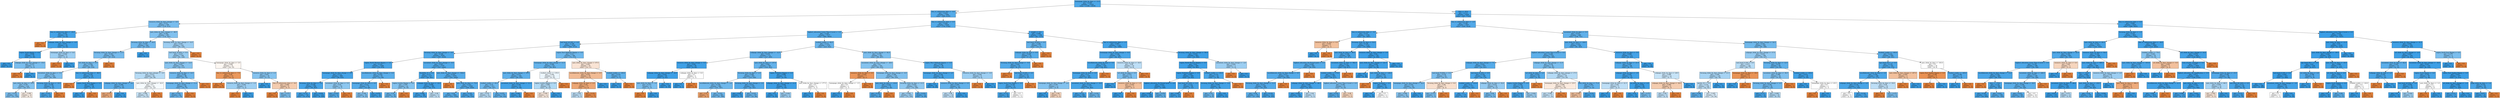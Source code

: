 digraph Tree {
node [shape=box, style="filled", color="black"] ;
0 [label="homepage_clicks_by_days <= 13.5\ngini = 0.165\nsamples = 15324\nvalue = [1386, 13938]", fillcolor="#399de5e6"] ;
1 [label="due_vs_submission_date <= -6.5\ngini = 0.219\nsamples = 7084\nvalue = [889, 6195]", fillcolor="#399de5da"] ;
0 -> 1 [labeldistance=2.5, labelangle=45, headlabel="True"] ;
2 [label="resource_clicks_by_days_change <= -6.5\ngini = 0.371\nsamples = 548\nvalue = [135, 413]", fillcolor="#399de5ac"] ;
1 -> 2 ;
3 [label="due_vs_submission_date <= -25.0\ngini = 0.103\nsamples = 55\nvalue = [3, 52]", fillcolor="#399de5f0"] ;
2 -> 3 ;
4 [label="gini = 0.0\nsamples = 1\nvalue = [1, 0]", fillcolor="#e58139ff"] ;
3 -> 4 ;
5 [label="subpage_clicks_by_days_change <= -0.5\ngini = 0.071\nsamples = 54\nvalue = [2, 52]", fillcolor="#399de5f5"] ;
3 -> 5 ;
6 [label="region_South Region <= 0.5\ngini = 0.038\nsamples = 51\nvalue = [1, 50]", fillcolor="#399de5fa"] ;
5 -> 6 ;
7 [label="gini = 0.0\nsamples = 47\nvalue = [0, 47]", fillcolor="#399de5ff"] ;
6 -> 7 ;
8 [label="subpage_clicks_by_days_change <= -15.0\ngini = 0.375\nsamples = 4\nvalue = [1, 3]", fillcolor="#399de5aa"] ;
6 -> 8 ;
9 [label="gini = 0.0\nsamples = 1\nvalue = [1, 0]", fillcolor="#e58139ff"] ;
8 -> 9 ;
10 [label="gini = 0.0\nsamples = 3\nvalue = [0, 3]", fillcolor="#399de5ff"] ;
8 -> 10 ;
11 [label="homepage_clicks_by_days <= 4.0\ngini = 0.444\nsamples = 3\nvalue = [1, 2]", fillcolor="#399de57f"] ;
5 -> 11 ;
12 [label="gini = 0.0\nsamples = 1\nvalue = [1, 0]", fillcolor="#e58139ff"] ;
11 -> 12 ;
13 [label="gini = 0.0\nsamples = 2\nvalue = [0, 2]", fillcolor="#399de5ff"] ;
11 -> 13 ;
14 [label="quiz_clicks_by_days_change <= -48.5\ngini = 0.392\nsamples = 493\nvalue = [132, 361]", fillcolor="#399de5a2"] ;
2 -> 14 ;
15 [label="forumng_clicks_by_days <= 16.5\ngini = 0.347\nsamples = 300\nvalue = [67, 233]", fillcolor="#399de5b6"] ;
14 -> 15 ;
16 [label="forumng_clicks_by_days_change <= 11.5\ngini = 0.361\nsamples = 283\nvalue = [67, 216]", fillcolor="#399de5b0"] ;
15 -> 16 ;
17 [label="url_clicks_by_days <= 0.5\ngini = 0.356\nsamples = 281\nvalue = [65, 216]", fillcolor="#399de5b2"] ;
16 -> 17 ;
18 [label="oucontent_clicks_by_days <= 5.5\ngini = 0.375\nsamples = 252\nvalue = [63, 189]", fillcolor="#399de5aa"] ;
17 -> 18 ;
19 [label="quiz_clicks_by_days <= 10.0\ngini = 0.397\nsamples = 216\nvalue = [59, 157]", fillcolor="#399de59f"] ;
18 -> 19 ;
20 [label="gini = 0.379\nsamples = 201\nvalue = [51, 150]", fillcolor="#399de5a8"] ;
19 -> 20 ;
21 [label="gini = 0.498\nsamples = 15\nvalue = [8, 7]", fillcolor="#e5813920"] ;
19 -> 21 ;
22 [label="forumng_clicks_by_days <= 10.5\ngini = 0.198\nsamples = 36\nvalue = [4, 32]", fillcolor="#399de5df"] ;
18 -> 22 ;
23 [label="gini = 0.157\nsamples = 35\nvalue = [3, 32]", fillcolor="#399de5e7"] ;
22 -> 23 ;
24 [label="gini = 0.0\nsamples = 1\nvalue = [1, 0]", fillcolor="#e58139ff"] ;
22 -> 24 ;
25 [label="due_vs_submission_date <= -86.5\ngini = 0.128\nsamples = 29\nvalue = [2, 27]", fillcolor="#399de5ec"] ;
17 -> 25 ;
26 [label="gini = 0.0\nsamples = 1\nvalue = [1, 0]", fillcolor="#e58139ff"] ;
25 -> 26 ;
27 [label="region_South West Region <= 0.5\ngini = 0.069\nsamples = 28\nvalue = [1, 27]", fillcolor="#399de5f6"] ;
25 -> 27 ;
28 [label="gini = 0.0\nsamples = 27\nvalue = [0, 27]", fillcolor="#399de5ff"] ;
27 -> 28 ;
29 [label="gini = 0.0\nsamples = 1\nvalue = [1, 0]", fillcolor="#e58139ff"] ;
27 -> 29 ;
30 [label="gini = 0.0\nsamples = 2\nvalue = [2, 0]", fillcolor="#e58139ff"] ;
16 -> 30 ;
31 [label="gini = 0.0\nsamples = 17\nvalue = [0, 17]", fillcolor="#399de5ff"] ;
15 -> 31 ;
32 [label="forumng_clicks_by_days_change <= 14.5\ngini = 0.447\nsamples = 193\nvalue = [65, 128]", fillcolor="#399de57e"] ;
14 -> 32 ;
33 [label="imd_band_30-40% <= 0.5\ngini = 0.437\nsamples = 189\nvalue = [61, 128]", fillcolor="#399de585"] ;
32 -> 33 ;
34 [label="quiz_clicks_by_days_change <= -12.0\ngini = 0.407\nsamples = 158\nvalue = [45, 113]", fillcolor="#399de599"] ;
33 -> 34 ;
35 [label="forumng_clicks_by_days_change <= -0.5\ngini = 0.475\nsamples = 62\nvalue = [24, 38]", fillcolor="#399de55e"] ;
34 -> 35 ;
36 [label="subpage_clicks_by_days_change <= -9.5\ngini = 0.266\nsamples = 19\nvalue = [3, 16]", fillcolor="#399de5cf"] ;
35 -> 36 ;
37 [label="gini = 0.375\nsamples = 4\nvalue = [3, 1]", fillcolor="#e58139aa"] ;
36 -> 37 ;
38 [label="gini = 0.0\nsamples = 15\nvalue = [0, 15]", fillcolor="#399de5ff"] ;
36 -> 38 ;
39 [label="quiz_clicks_by_days_change <= -22.0\ngini = 0.5\nsamples = 43\nvalue = [21, 22]", fillcolor="#399de50c"] ;
35 -> 39 ;
40 [label="gini = 0.488\nsamples = 38\nvalue = [16, 22]", fillcolor="#399de546"] ;
39 -> 40 ;
41 [label="gini = 0.0\nsamples = 5\nvalue = [5, 0]", fillcolor="#e58139ff"] ;
39 -> 41 ;
42 [label="resource_clicks_by_days <= 14.5\ngini = 0.342\nsamples = 96\nvalue = [21, 75]", fillcolor="#399de5b8"] ;
34 -> 42 ;
43 [label="homepage_clicks_by_days_change <= 11.0\ngini = 0.323\nsamples = 94\nvalue = [19, 75]", fillcolor="#399de5be"] ;
42 -> 43 ;
44 [label="gini = 0.301\nsamples = 92\nvalue = [17, 75]", fillcolor="#399de5c5"] ;
43 -> 44 ;
45 [label="gini = 0.0\nsamples = 2\nvalue = [2, 0]", fillcolor="#e58139ff"] ;
43 -> 45 ;
46 [label="gini = 0.0\nsamples = 2\nvalue = [2, 0]", fillcolor="#e58139ff"] ;
42 -> 46 ;
47 [label="homepage_clicks_by_days <= 3.5\ngini = 0.499\nsamples = 31\nvalue = [16, 15]", fillcolor="#e5813910"] ;
33 -> 47 ;
48 [label="due_vs_submission_date <= -7.5\ngini = 0.26\nsamples = 13\nvalue = [11, 2]", fillcolor="#e58139d1"] ;
47 -> 48 ;
49 [label="gini = 0.0\nsamples = 10\nvalue = [10, 0]", fillcolor="#e58139ff"] ;
48 -> 49 ;
50 [label="resource_clicks_by_days_change <= -1.5\ngini = 0.444\nsamples = 3\nvalue = [1, 2]", fillcolor="#399de57f"] ;
48 -> 50 ;
51 [label="gini = 0.0\nsamples = 1\nvalue = [1, 0]", fillcolor="#e58139ff"] ;
50 -> 51 ;
52 [label="gini = 0.0\nsamples = 2\nvalue = [0, 2]", fillcolor="#399de5ff"] ;
50 -> 52 ;
53 [label="resource_clicks_by_days <= 1.5\ngini = 0.401\nsamples = 18\nvalue = [5, 13]", fillcolor="#399de59d"] ;
47 -> 53 ;
54 [label="gini = 0.0\nsamples = 10\nvalue = [0, 10]", fillcolor="#399de5ff"] ;
53 -> 54 ;
55 [label="due_vs_submission_date <= -8.0\ngini = 0.469\nsamples = 8\nvalue = [5, 3]", fillcolor="#e5813966"] ;
53 -> 55 ;
56 [label="gini = 0.0\nsamples = 4\nvalue = [4, 0]", fillcolor="#e58139ff"] ;
55 -> 56 ;
57 [label="gini = 0.375\nsamples = 4\nvalue = [1, 3]", fillcolor="#399de5aa"] ;
55 -> 57 ;
58 [label="gini = 0.0\nsamples = 4\nvalue = [4, 0]", fillcolor="#e58139ff"] ;
32 -> 58 ;
59 [label="due_vs_submission_date <= 0.5\ngini = 0.204\nsamples = 6536\nvalue = [754, 5782]", fillcolor="#399de5de"] ;
1 -> 59 ;
60 [label="highest_education_Lower Than A Level <= 0.5\ngini = 0.226\nsamples = 5337\nvalue = [692, 4645]", fillcolor="#399de5d9"] ;
59 -> 60 ;
61 [label="imd_band_20-30% <= 0.5\ngini = 0.199\nsamples = 4182\nvalue = [469, 3713]", fillcolor="#399de5df"] ;
60 -> 61 ;
62 [label="forumng_clicks_by_days_change <= -0.5\ngini = 0.186\nsamples = 3836\nvalue = [397, 3439]", fillcolor="#399de5e2"] ;
61 -> 62 ;
63 [label="region_North Western Region <= 0.5\ngini = 0.125\nsamples = 1049\nvalue = [70, 979]", fillcolor="#399de5ed"] ;
62 -> 63 ;
64 [label="homepage_clicks_by_days_change <= 6.5\ngini = 0.113\nsamples = 968\nvalue = [58, 910]", fillcolor="#399de5ef"] ;
63 -> 64 ;
65 [label="forumng_clicks_by_days <= 2.5\ngini = 0.108\nsamples = 958\nvalue = [55, 903]", fillcolor="#399de5ef"] ;
64 -> 65 ;
66 [label="gini = 0.131\nsamples = 725\nvalue = [51, 674]", fillcolor="#399de5ec"] ;
65 -> 66 ;
67 [label="gini = 0.034\nsamples = 233\nvalue = [4, 229]", fillcolor="#399de5fb"] ;
65 -> 67 ;
68 [label="oucontent_clicks_by_days <= 5.5\ngini = 0.42\nsamples = 10\nvalue = [3, 7]", fillcolor="#399de592"] ;
64 -> 68 ;
69 [label="gini = 0.219\nsamples = 8\nvalue = [1, 7]", fillcolor="#399de5db"] ;
68 -> 69 ;
70 [label="gini = 0.0\nsamples = 2\nvalue = [2, 0]", fillcolor="#e58139ff"] ;
68 -> 70 ;
71 [label="oucollaborate_clicks_by_days_change <= 0.5\ngini = 0.252\nsamples = 81\nvalue = [12, 69]", fillcolor="#399de5d3"] ;
63 -> 71 ;
72 [label="homepage_clicks_by_days <= 6.5\ngini = 0.221\nsamples = 79\nvalue = [10, 69]", fillcolor="#399de5da"] ;
71 -> 72 ;
73 [label="gini = 0.391\nsamples = 30\nvalue = [8, 22]", fillcolor="#399de5a2"] ;
72 -> 73 ;
74 [label="gini = 0.078\nsamples = 49\nvalue = [2, 47]", fillcolor="#399de5f4"] ;
72 -> 74 ;
75 [label="gini = 0.0\nsamples = 2\nvalue = [2, 0]", fillcolor="#e58139ff"] ;
71 -> 75 ;
76 [label="oucontent_clicks_by_days_change <= -0.5\ngini = 0.207\nsamples = 2787\nvalue = [327, 2460]", fillcolor="#399de5dd"] ;
62 -> 76 ;
77 [label="disability_N <= 0.5\ngini = 0.117\nsamples = 417\nvalue = [26, 391]", fillcolor="#399de5ee"] ;
76 -> 77 ;
78 [label="region_London Region <= 0.5\ngini = 0.397\nsamples = 22\nvalue = [6, 16]", fillcolor="#399de59f"] ;
77 -> 78 ;
79 [label="gini = 0.32\nsamples = 20\nvalue = [4, 16]", fillcolor="#399de5bf"] ;
78 -> 79 ;
80 [label="gini = 0.0\nsamples = 2\nvalue = [2, 0]", fillcolor="#e58139ff"] ;
78 -> 80 ;
81 [label="subpage_clicks_by_days <= 22.0\ngini = 0.096\nsamples = 395\nvalue = [20, 375]", fillcolor="#399de5f1"] ;
77 -> 81 ;
82 [label="gini = 0.088\nsamples = 390\nvalue = [18, 372]", fillcolor="#399de5f3"] ;
81 -> 82 ;
83 [label="gini = 0.48\nsamples = 5\nvalue = [2, 3]", fillcolor="#399de555"] ;
81 -> 83 ;
84 [label="quiz_clicks_by_days_change <= -530.0\ngini = 0.222\nsamples = 2370\nvalue = [301, 2069]", fillcolor="#399de5da"] ;
76 -> 84 ;
85 [label="gini = 0.0\nsamples = 2\nvalue = [2, 0]", fillcolor="#e58139ff"] ;
84 -> 85 ;
86 [label="quiz_clicks_by_days <= 75.5\ngini = 0.221\nsamples = 2368\nvalue = [299, 2069]", fillcolor="#399de5da"] ;
84 -> 86 ;
87 [label="gini = 0.24\nsamples = 1801\nvalue = [251, 1550]", fillcolor="#399de5d6"] ;
86 -> 87 ;
88 [label="gini = 0.155\nsamples = 567\nvalue = [48, 519]", fillcolor="#399de5e7"] ;
86 -> 88 ;
89 [label="region_East Midlands Region <= 0.5\ngini = 0.33\nsamples = 346\nvalue = [72, 274]", fillcolor="#399de5bc"] ;
61 -> 89 ;
90 [label="homepage_clicks_by_days_change <= 11.5\ngini = 0.296\nsamples = 321\nvalue = [58, 263]", fillcolor="#399de5c7"] ;
89 -> 90 ;
91 [label="quiz_clicks_by_days_change <= 65.5\ngini = 0.272\nsamples = 302\nvalue = [49, 253]", fillcolor="#399de5ce"] ;
90 -> 91 ;
92 [label="studied_credits <= 45.0\ngini = 0.33\nsamples = 211\nvalue = [44, 167]", fillcolor="#399de5bc"] ;
91 -> 92 ;
93 [label="gini = 0.476\nsamples = 41\nvalue = [16, 25]", fillcolor="#399de55c"] ;
92 -> 93 ;
94 [label="gini = 0.275\nsamples = 170\nvalue = [28, 142]", fillcolor="#399de5cd"] ;
92 -> 94 ;
95 [label="oucontent_clicks_by_days_change <= 21.0\ngini = 0.104\nsamples = 91\nvalue = [5, 86]", fillcolor="#399de5f0"] ;
91 -> 95 ;
96 [label="gini = 0.085\nsamples = 90\nvalue = [4, 86]", fillcolor="#399de5f3"] ;
95 -> 96 ;
97 [label="gini = 0.0\nsamples = 1\nvalue = [1, 0]", fillcolor="#e58139ff"] ;
95 -> 97 ;
98 [label="studied_credits <= 135.0\ngini = 0.499\nsamples = 19\nvalue = [9, 10]", fillcolor="#399de519"] ;
90 -> 98 ;
99 [label="region_London Region <= 0.5\ngini = 0.469\nsamples = 16\nvalue = [6, 10]", fillcolor="#399de566"] ;
98 -> 99 ;
100 [label="gini = 0.496\nsamples = 11\nvalue = [6, 5]", fillcolor="#e581392a"] ;
99 -> 100 ;
101 [label="gini = 0.0\nsamples = 5\nvalue = [0, 5]", fillcolor="#399de5ff"] ;
99 -> 101 ;
102 [label="gini = 0.0\nsamples = 3\nvalue = [3, 0]", fillcolor="#e58139ff"] ;
98 -> 102 ;
103 [label="quiz_clicks_by_days_change <= 67.0\ngini = 0.493\nsamples = 25\nvalue = [14, 11]", fillcolor="#e5813937"] ;
89 -> 103 ;
104 [label="oucollaborate_clicks_by_days_change <= 0.5\ngini = 0.432\nsamples = 19\nvalue = [13, 6]", fillcolor="#e5813989"] ;
103 -> 104 ;
105 [label="subpage_clicks_by_days <= 2.5\ngini = 0.36\nsamples = 17\nvalue = [13, 4]", fillcolor="#e58139b1"] ;
104 -> 105 ;
106 [label="gini = 0.48\nsamples = 5\nvalue = [2, 3]", fillcolor="#399de555"] ;
105 -> 106 ;
107 [label="gini = 0.153\nsamples = 12\nvalue = [11, 1]", fillcolor="#e58139e8"] ;
105 -> 107 ;
108 [label="gini = 0.0\nsamples = 2\nvalue = [0, 2]", fillcolor="#399de5ff"] ;
104 -> 108 ;
109 [label="studied_credits <= 105.0\ngini = 0.278\nsamples = 6\nvalue = [1, 5]", fillcolor="#399de5cc"] ;
103 -> 109 ;
110 [label="gini = 0.0\nsamples = 5\nvalue = [0, 5]", fillcolor="#399de5ff"] ;
109 -> 110 ;
111 [label="gini = 0.0\nsamples = 1\nvalue = [1, 0]", fillcolor="#e58139ff"] ;
109 -> 111 ;
112 [label="studied_credits <= 82.5\ngini = 0.312\nsamples = 1155\nvalue = [223, 932]", fillcolor="#399de5c2"] ;
60 -> 112 ;
113 [label="subpage_clicks_by_days_change <= -12.5\ngini = 0.275\nsamples = 772\nvalue = [127, 645]", fillcolor="#399de5cd"] ;
112 -> 113 ;
114 [label="resource_clicks_by_days_change <= 5.5\ngini = 0.061\nsamples = 64\nvalue = [2, 62]", fillcolor="#399de5f7"] ;
113 -> 114 ;
115 [label="subpage_clicks_by_days_change <= -39.5\ngini = 0.032\nsamples = 62\nvalue = [1, 61]", fillcolor="#399de5fb"] ;
114 -> 115 ;
116 [label="quiz_clicks_by_days <= 1.0\ngini = 0.375\nsamples = 4\nvalue = [1, 3]", fillcolor="#399de5aa"] ;
115 -> 116 ;
117 [label="gini = 0.0\nsamples = 1\nvalue = [1, 0]", fillcolor="#e58139ff"] ;
116 -> 117 ;
118 [label="gini = 0.0\nsamples = 3\nvalue = [0, 3]", fillcolor="#399de5ff"] ;
116 -> 118 ;
119 [label="gini = 0.0\nsamples = 58\nvalue = [0, 58]", fillcolor="#399de5ff"] ;
115 -> 119 ;
120 [label="subpage_clicks_by_days <= 6.0\ngini = 0.5\nsamples = 2\nvalue = [1, 1]", fillcolor="#e5813900"] ;
114 -> 120 ;
121 [label="gini = 0.0\nsamples = 1\nvalue = [0, 1]", fillcolor="#399de5ff"] ;
120 -> 121 ;
122 [label="gini = 0.0\nsamples = 1\nvalue = [1, 0]", fillcolor="#e58139ff"] ;
120 -> 122 ;
123 [label="quiz_clicks_by_days <= 137.0\ngini = 0.291\nsamples = 708\nvalue = [125, 583]", fillcolor="#399de5c8"] ;
113 -> 123 ;
124 [label="forumng_clicks_by_days <= 2.5\ngini = 0.306\nsamples = 651\nvalue = [123, 528]", fillcolor="#399de5c4"] ;
123 -> 124 ;
125 [label="oucollaborate_clicks_by_days_change <= -3.5\ngini = 0.338\nsamples = 468\nvalue = [101, 367]", fillcolor="#399de5b9"] ;
124 -> 125 ;
126 [label="gini = 0.32\nsamples = 5\nvalue = [4, 1]", fillcolor="#e58139bf"] ;
125 -> 126 ;
127 [label="gini = 0.331\nsamples = 463\nvalue = [97, 366]", fillcolor="#399de5bb"] ;
125 -> 127 ;
128 [label="forumng_clicks_by_days_change <= 3.5\ngini = 0.212\nsamples = 183\nvalue = [22, 161]", fillcolor="#399de5dc"] ;
124 -> 128 ;
129 [label="gini = 0.026\nsamples = 76\nvalue = [1, 75]", fillcolor="#399de5fc"] ;
128 -> 129 ;
130 [label="gini = 0.315\nsamples = 107\nvalue = [21, 86]", fillcolor="#399de5c1"] ;
128 -> 130 ;
131 [label="region_Yorkshire Region <= 0.5\ngini = 0.068\nsamples = 57\nvalue = [2, 55]", fillcolor="#399de5f6"] ;
123 -> 131 ;
132 [label="subpage_clicks_by_days_change <= 11.5\ngini = 0.036\nsamples = 55\nvalue = [1, 54]", fillcolor="#399de5fa"] ;
131 -> 132 ;
133 [label="gini = 0.0\nsamples = 52\nvalue = [0, 52]", fillcolor="#399de5ff"] ;
132 -> 133 ;
134 [label="gini = 0.444\nsamples = 3\nvalue = [1, 2]", fillcolor="#399de57f"] ;
132 -> 134 ;
135 [label="quiz_clicks_by_days_change <= 177.5\ngini = 0.5\nsamples = 2\nvalue = [1, 1]", fillcolor="#e5813900"] ;
131 -> 135 ;
136 [label="gini = 0.0\nsamples = 1\nvalue = [0, 1]", fillcolor="#399de5ff"] ;
135 -> 136 ;
137 [label="gini = 0.0\nsamples = 1\nvalue = [1, 0]", fillcolor="#e58139ff"] ;
135 -> 137 ;
138 [label="quiz_clicks_by_days_change <= 92.5\ngini = 0.376\nsamples = 383\nvalue = [96, 287]", fillcolor="#399de5aa"] ;
112 -> 138 ;
139 [label="oucontent_clicks_by_days_change <= -28.0\ngini = 0.4\nsamples = 325\nvalue = [90, 235]", fillcolor="#399de59d"] ;
138 -> 139 ;
140 [label="resource_clicks_by_days <= 0.5\ngini = 0.245\nsamples = 7\nvalue = [6, 1]", fillcolor="#e58139d4"] ;
139 -> 140 ;
141 [label="homepage_clicks_by_days_change <= -1.5\ngini = 0.5\nsamples = 2\nvalue = [1, 1]", fillcolor="#e5813900"] ;
140 -> 141 ;
142 [label="gini = 0.0\nsamples = 1\nvalue = [0, 1]", fillcolor="#399de5ff"] ;
141 -> 142 ;
143 [label="gini = 0.0\nsamples = 1\nvalue = [1, 0]", fillcolor="#e58139ff"] ;
141 -> 143 ;
144 [label="gini = 0.0\nsamples = 5\nvalue = [5, 0]", fillcolor="#e58139ff"] ;
140 -> 144 ;
145 [label="homepage_clicks_by_days_change <= -6.5\ngini = 0.389\nsamples = 318\nvalue = [84, 234]", fillcolor="#399de5a3"] ;
139 -> 145 ;
146 [label="quiz_clicks_by_days <= 119.0\ngini = 0.229\nsamples = 76\nvalue = [10, 66]", fillcolor="#399de5d8"] ;
145 -> 146 ;
147 [label="gini = 0.193\nsamples = 74\nvalue = [8, 66]", fillcolor="#399de5e0"] ;
146 -> 147 ;
148 [label="gini = 0.0\nsamples = 2\nvalue = [2, 0]", fillcolor="#e58139ff"] ;
146 -> 148 ;
149 [label="forumng_clicks_by_days <= 11.5\ngini = 0.425\nsamples = 242\nvalue = [74, 168]", fillcolor="#399de58f"] ;
145 -> 149 ;
150 [label="gini = 0.444\nsamples = 210\nvalue = [70, 140]", fillcolor="#399de57f"] ;
149 -> 150 ;
151 [label="gini = 0.219\nsamples = 32\nvalue = [4, 28]", fillcolor="#399de5db"] ;
149 -> 151 ;
152 [label="region_West Midlands Region <= 0.5\ngini = 0.185\nsamples = 58\nvalue = [6, 52]", fillcolor="#399de5e2"] ;
138 -> 152 ;
153 [label="homepage_clicks_by_days_change <= 2.5\ngini = 0.142\nsamples = 52\nvalue = [4, 48]", fillcolor="#399de5ea"] ;
152 -> 153 ;
154 [label="gini = 0.0\nsamples = 29\nvalue = [0, 29]", fillcolor="#399de5ff"] ;
153 -> 154 ;
155 [label="resource_clicks_by_days_change <= 0.5\ngini = 0.287\nsamples = 23\nvalue = [4, 19]", fillcolor="#399de5c9"] ;
153 -> 155 ;
156 [label="gini = 0.48\nsamples = 10\nvalue = [4, 6]", fillcolor="#399de555"] ;
155 -> 156 ;
157 [label="gini = 0.0\nsamples = 13\nvalue = [0, 13]", fillcolor="#399de5ff"] ;
155 -> 157 ;
158 [label="resource_clicks_by_days_change <= -0.5\ngini = 0.444\nsamples = 6\nvalue = [2, 4]", fillcolor="#399de57f"] ;
152 -> 158 ;
159 [label="gini = 0.0\nsamples = 2\nvalue = [2, 0]", fillcolor="#e58139ff"] ;
158 -> 159 ;
160 [label="gini = 0.0\nsamples = 4\nvalue = [0, 4]", fillcolor="#399de5ff"] ;
158 -> 160 ;
161 [label="weight <= 8.5\ngini = 0.098\nsamples = 1199\nvalue = [62, 1137]", fillcolor="#399de5f1"] ;
59 -> 161 ;
162 [label="imd_band_50-60% <= 0.5\ngini = 0.289\nsamples = 57\nvalue = [10, 47]", fillcolor="#399de5c9"] ;
161 -> 162 ;
163 [label="subpage_clicks_by_days <= 8.5\ngini = 0.226\nsamples = 54\nvalue = [7, 47]", fillcolor="#399de5d9"] ;
162 -> 163 ;
164 [label="forumng_clicks_by_days_change <= -5.5\ngini = 0.201\nsamples = 53\nvalue = [6, 47]", fillcolor="#399de5de"] ;
163 -> 164 ;
165 [label="gini = 0.0\nsamples = 1\nvalue = [1, 0]", fillcolor="#e58139ff"] ;
164 -> 165 ;
166 [label="imd_band_10-20% <= 0.5\ngini = 0.174\nsamples = 52\nvalue = [5, 47]", fillcolor="#399de5e4"] ;
164 -> 166 ;
167 [label="region_South East Region <= 0.5\ngini = 0.145\nsamples = 51\nvalue = [4, 47]", fillcolor="#399de5e9"] ;
166 -> 167 ;
168 [label="gini = 0.115\nsamples = 49\nvalue = [3, 46]", fillcolor="#399de5ee"] ;
167 -> 168 ;
169 [label="gini = 0.5\nsamples = 2\nvalue = [1, 1]", fillcolor="#e5813900"] ;
167 -> 169 ;
170 [label="gini = 0.0\nsamples = 1\nvalue = [1, 0]", fillcolor="#e58139ff"] ;
166 -> 170 ;
171 [label="gini = 0.0\nsamples = 1\nvalue = [1, 0]", fillcolor="#e58139ff"] ;
163 -> 171 ;
172 [label="gini = 0.0\nsamples = 3\nvalue = [3, 0]", fillcolor="#e58139ff"] ;
162 -> 172 ;
173 [label="due_vs_submission_date <= 1.5\ngini = 0.087\nsamples = 1142\nvalue = [52, 1090]", fillcolor="#399de5f3"] ;
161 -> 173 ;
174 [label="homepage_clicks_by_days_change <= 8.5\ngini = 0.144\nsamples = 539\nvalue = [42, 497]", fillcolor="#399de5e9"] ;
173 -> 174 ;
175 [label="oucollaborate_clicks_by_days <= 5.5\ngini = 0.133\nsamples = 529\nvalue = [38, 491]", fillcolor="#399de5eb"] ;
174 -> 175 ;
176 [label="homepage_clicks_by_days <= 0.5\ngini = 0.13\nsamples = 528\nvalue = [37, 491]", fillcolor="#399de5ec"] ;
175 -> 176 ;
177 [label="homepage_clicks_by_days_change <= -2.0\ngini = 0.397\nsamples = 11\nvalue = [3, 8]", fillcolor="#399de59f"] ;
176 -> 177 ;
178 [label="gini = 0.0\nsamples = 6\nvalue = [0, 6]", fillcolor="#399de5ff"] ;
177 -> 178 ;
179 [label="gini = 0.48\nsamples = 5\nvalue = [3, 2]", fillcolor="#e5813955"] ;
177 -> 179 ;
180 [label="oucontent_clicks_by_days_change <= 19.5\ngini = 0.123\nsamples = 517\nvalue = [34, 483]", fillcolor="#399de5ed"] ;
176 -> 180 ;
181 [label="gini = 0.113\nsamples = 498\nvalue = [30, 468]", fillcolor="#399de5ef"] ;
180 -> 181 ;
182 [label="gini = 0.332\nsamples = 19\nvalue = [4, 15]", fillcolor="#399de5bb"] ;
180 -> 182 ;
183 [label="gini = 0.0\nsamples = 1\nvalue = [1, 0]", fillcolor="#e58139ff"] ;
175 -> 183 ;
184 [label="resource_clicks_by_days <= 16.5\ngini = 0.48\nsamples = 10\nvalue = [4, 6]", fillcolor="#399de555"] ;
174 -> 184 ;
185 [label="url_clicks_by_days <= 0.5\ngini = 0.375\nsamples = 8\nvalue = [2, 6]", fillcolor="#399de5aa"] ;
184 -> 185 ;
186 [label="gini = 0.0\nsamples = 5\nvalue = [0, 5]", fillcolor="#399de5ff"] ;
185 -> 186 ;
187 [label="resource_clicks_by_days <= 1.5\ngini = 0.444\nsamples = 3\nvalue = [2, 1]", fillcolor="#e581397f"] ;
185 -> 187 ;
188 [label="gini = 0.0\nsamples = 1\nvalue = [0, 1]", fillcolor="#399de5ff"] ;
187 -> 188 ;
189 [label="gini = 0.0\nsamples = 2\nvalue = [2, 0]", fillcolor="#e58139ff"] ;
187 -> 189 ;
190 [label="gini = 0.0\nsamples = 2\nvalue = [2, 0]", fillcolor="#e58139ff"] ;
184 -> 190 ;
191 [label="forumng_clicks_by_days_change <= 50.0\ngini = 0.033\nsamples = 603\nvalue = [10, 593]", fillcolor="#399de5fb"] ;
173 -> 191 ;
192 [label="region_North Western Region <= 0.5\ngini = 0.03\nsamples = 600\nvalue = [9, 591]", fillcolor="#399de5fb"] ;
191 -> 192 ;
193 [label="region_Yorkshire Region <= 0.5\ngini = 0.021\nsamples = 558\nvalue = [6, 552]", fillcolor="#399de5fc"] ;
192 -> 193 ;
194 [label="highest_education_No Formal quals <= 0.5\ngini = 0.012\nsamples = 512\nvalue = [3, 509]", fillcolor="#399de5fd"] ;
193 -> 194 ;
195 [label="gini = 0.008\nsamples = 506\nvalue = [2, 504]", fillcolor="#399de5fe"] ;
194 -> 195 ;
196 [label="gini = 0.278\nsamples = 6\nvalue = [1, 5]", fillcolor="#399de5cc"] ;
194 -> 196 ;
197 [label="imd_band_90-100% <= 0.5\ngini = 0.122\nsamples = 46\nvalue = [3, 43]", fillcolor="#399de5ed"] ;
193 -> 197 ;
198 [label="gini = 0.085\nsamples = 45\nvalue = [2, 43]", fillcolor="#399de5f3"] ;
197 -> 198 ;
199 [label="gini = 0.0\nsamples = 1\nvalue = [1, 0]", fillcolor="#e58139ff"] ;
197 -> 199 ;
200 [label="studied_credits <= 135.0\ngini = 0.133\nsamples = 42\nvalue = [3, 39]", fillcolor="#399de5eb"] ;
192 -> 200 ;
201 [label="forumng_clicks_by_days_change <= -0.5\ngini = 0.093\nsamples = 41\nvalue = [2, 39]", fillcolor="#399de5f2"] ;
200 -> 201 ;
202 [label="gini = 0.32\nsamples = 10\nvalue = [2, 8]", fillcolor="#399de5bf"] ;
201 -> 202 ;
203 [label="gini = 0.0\nsamples = 31\nvalue = [0, 31]", fillcolor="#399de5ff"] ;
201 -> 203 ;
204 [label="gini = 0.0\nsamples = 1\nvalue = [1, 0]", fillcolor="#e58139ff"] ;
200 -> 204 ;
205 [label="oucontent_clicks_by_days_change <= -2.0\ngini = 0.444\nsamples = 3\nvalue = [1, 2]", fillcolor="#399de57f"] ;
191 -> 205 ;
206 [label="gini = 0.0\nsamples = 1\nvalue = [1, 0]", fillcolor="#e58139ff"] ;
205 -> 206 ;
207 [label="gini = 0.0\nsamples = 2\nvalue = [0, 2]", fillcolor="#399de5ff"] ;
205 -> 207 ;
208 [label="date <= 25.0\ngini = 0.113\nsamples = 8240\nvalue = [497, 7743]", fillcolor="#399de5ef"] ;
0 -> 208 [labeldistance=2.5, labelangle=-45, headlabel="False"] ;
209 [label="due_vs_submission_date <= -2.5\ngini = 0.199\nsamples = 2047\nvalue = [229, 1818]", fillcolor="#399de5df"] ;
208 -> 209 ;
210 [label="due_vs_submission_date <= -5.5\ngini = 0.131\nsamples = 1148\nvalue = [81, 1067]", fillcolor="#399de5ec"] ;
209 -> 210 ;
211 [label="resource_clicks_by_days <= 0.5\ngini = 0.444\nsamples = 3\nvalue = [2, 1]", fillcolor="#e581397f"] ;
210 -> 211 ;
212 [label="gini = 0.0\nsamples = 1\nvalue = [0, 1]", fillcolor="#399de5ff"] ;
211 -> 212 ;
213 [label="gini = 0.0\nsamples = 2\nvalue = [2, 0]", fillcolor="#e58139ff"] ;
211 -> 213 ;
214 [label="forumng_clicks_by_days <= 53.5\ngini = 0.128\nsamples = 1145\nvalue = [79, 1066]", fillcolor="#399de5ec"] ;
210 -> 214 ;
215 [label="quiz_clicks_by_days <= 80.5\ngini = 0.149\nsamples = 948\nvalue = [77, 871]", fillcolor="#399de5e8"] ;
214 -> 215 ;
216 [label="highest_education_No Formal quals <= 0.5\ngini = 0.226\nsamples = 292\nvalue = [38, 254]", fillcolor="#399de5d9"] ;
215 -> 216 ;
217 [label="oucollaborate_clicks_by_days_change <= 6.5\ngini = 0.217\nsamples = 290\nvalue = [36, 254]", fillcolor="#399de5db"] ;
216 -> 217 ;
218 [label="forumng_clicks_by_days_change <= 11.5\ngini = 0.213\nsamples = 289\nvalue = [35, 254]", fillcolor="#399de5dc"] ;
217 -> 218 ;
219 [label="gini = 0.26\nsamples = 176\nvalue = [27, 149]", fillcolor="#399de5d1"] ;
218 -> 219 ;
220 [label="gini = 0.132\nsamples = 113\nvalue = [8, 105]", fillcolor="#399de5ec"] ;
218 -> 220 ;
221 [label="gini = 0.0\nsamples = 1\nvalue = [1, 0]", fillcolor="#e58139ff"] ;
217 -> 221 ;
222 [label="gini = 0.0\nsamples = 2\nvalue = [2, 0]", fillcolor="#e58139ff"] ;
216 -> 222 ;
223 [label="oucontent_clicks_by_days <= 592.5\ngini = 0.112\nsamples = 656\nvalue = [39, 617]", fillcolor="#399de5ef"] ;
215 -> 223 ;
224 [label="studied_credits <= 170.0\ngini = 0.109\nsamples = 655\nvalue = [38, 617]", fillcolor="#399de5ef"] ;
223 -> 224 ;
225 [label="subpage_clicks_by_days_change <= 46.5\ngini = 0.099\nsamples = 634\nvalue = [33, 601]", fillcolor="#399de5f1"] ;
224 -> 225 ;
226 [label="gini = 0.094\nsamples = 629\nvalue = [31, 598]", fillcolor="#399de5f2"] ;
225 -> 226 ;
227 [label="gini = 0.48\nsamples = 5\nvalue = [2, 3]", fillcolor="#399de555"] ;
225 -> 227 ;
228 [label="highest_education_Lower Than A Level <= 0.5\ngini = 0.363\nsamples = 21\nvalue = [5, 16]", fillcolor="#399de5af"] ;
224 -> 228 ;
229 [label="gini = 0.219\nsamples = 16\nvalue = [2, 14]", fillcolor="#399de5db"] ;
228 -> 229 ;
230 [label="gini = 0.48\nsamples = 5\nvalue = [3, 2]", fillcolor="#e5813955"] ;
228 -> 230 ;
231 [label="gini = 0.0\nsamples = 1\nvalue = [1, 0]", fillcolor="#e58139ff"] ;
223 -> 231 ;
232 [label="resource_clicks_by_days_change <= 3.5\ngini = 0.02\nsamples = 197\nvalue = [2, 195]", fillcolor="#399de5fc"] ;
214 -> 232 ;
233 [label="quiz_clicks_by_days_change <= 121.5\ngini = 0.064\nsamples = 60\nvalue = [2, 58]", fillcolor="#399de5f6"] ;
232 -> 233 ;
234 [label="gini = 0.0\nsamples = 38\nvalue = [0, 38]", fillcolor="#399de5ff"] ;
233 -> 234 ;
235 [label="quiz_clicks_by_days <= 128.0\ngini = 0.165\nsamples = 22\nvalue = [2, 20]", fillcolor="#399de5e6"] ;
233 -> 235 ;
236 [label="gini = 0.0\nsamples = 1\nvalue = [1, 0]", fillcolor="#e58139ff"] ;
235 -> 236 ;
237 [label="region_Scotland <= 0.5\ngini = 0.091\nsamples = 21\nvalue = [1, 20]", fillcolor="#399de5f2"] ;
235 -> 237 ;
238 [label="gini = 0.0\nsamples = 19\nvalue = [0, 19]", fillcolor="#399de5ff"] ;
237 -> 238 ;
239 [label="gini = 0.5\nsamples = 2\nvalue = [1, 1]", fillcolor="#e5813900"] ;
237 -> 239 ;
240 [label="gini = 0.0\nsamples = 137\nvalue = [0, 137]", fillcolor="#399de5ff"] ;
232 -> 240 ;
241 [label="oucontent_clicks_by_days <= 5.5\ngini = 0.275\nsamples = 899\nvalue = [148, 751]", fillcolor="#399de5cd"] ;
209 -> 241 ;
242 [label="quiz_clicks_by_days <= 126.5\ngini = 0.213\nsamples = 504\nvalue = [61, 443]", fillcolor="#399de5dc"] ;
241 -> 242 ;
243 [label="highest_education_Lower Than A Level <= 0.5\ngini = 0.264\nsamples = 332\nvalue = [52, 280]", fillcolor="#399de5d0"] ;
242 -> 243 ;
244 [label="subpage_clicks_by_days_change <= 7.5\ngini = 0.221\nsamples = 253\nvalue = [32, 221]", fillcolor="#399de5da"] ;
243 -> 244 ;
245 [label="imd_band_70-80% <= 0.5\ngini = 0.379\nsamples = 63\nvalue = [16, 47]", fillcolor="#399de5a8"] ;
244 -> 245 ;
246 [label="homepage_clicks_by_days_change <= 22.5\ngini = 0.337\nsamples = 56\nvalue = [12, 44]", fillcolor="#399de5b9"] ;
245 -> 246 ;
247 [label="gini = 0.408\nsamples = 42\nvalue = [12, 30]", fillcolor="#399de599"] ;
246 -> 247 ;
248 [label="gini = 0.0\nsamples = 14\nvalue = [0, 14]", fillcolor="#399de5ff"] ;
246 -> 248 ;
249 [label="forumng_clicks_by_days_change <= 6.0\ngini = 0.49\nsamples = 7\nvalue = [4, 3]", fillcolor="#e5813940"] ;
245 -> 249 ;
250 [label="gini = 0.375\nsamples = 4\nvalue = [1, 3]", fillcolor="#399de5aa"] ;
249 -> 250 ;
251 [label="gini = 0.0\nsamples = 3\nvalue = [3, 0]", fillcolor="#e58139ff"] ;
249 -> 251 ;
252 [label="imd_band_20-30% <= 0.5\ngini = 0.154\nsamples = 190\nvalue = [16, 174]", fillcolor="#399de5e8"] ;
244 -> 252 ;
253 [label="studied_credits <= 210.0\ngini = 0.11\nsamples = 171\nvalue = [10, 161]", fillcolor="#399de5ef"] ;
252 -> 253 ;
254 [label="gini = 0.1\nsamples = 170\nvalue = [9, 161]", fillcolor="#399de5f1"] ;
253 -> 254 ;
255 [label="gini = 0.0\nsamples = 1\nvalue = [1, 0]", fillcolor="#e58139ff"] ;
253 -> 255 ;
256 [label="subpage_clicks_by_days <= 32.0\ngini = 0.432\nsamples = 19\nvalue = [6, 13]", fillcolor="#399de589"] ;
252 -> 256 ;
257 [label="gini = 0.36\nsamples = 17\nvalue = [4, 13]", fillcolor="#399de5b1"] ;
256 -> 257 ;
258 [label="gini = 0.0\nsamples = 2\nvalue = [2, 0]", fillcolor="#e58139ff"] ;
256 -> 258 ;
259 [label="subpage_clicks_by_days_change <= 11.5\ngini = 0.378\nsamples = 79\nvalue = [20, 59]", fillcolor="#399de5a9"] ;
243 -> 259 ;
260 [label="url_clicks_by_days <= 2.5\ngini = 0.219\nsamples = 40\nvalue = [5, 35]", fillcolor="#399de5db"] ;
259 -> 260 ;
261 [label="region_London Region <= 0.5\ngini = 0.184\nsamples = 39\nvalue = [4, 35]", fillcolor="#399de5e2"] ;
260 -> 261 ;
262 [label="gini = 0.114\nsamples = 33\nvalue = [2, 31]", fillcolor="#399de5ef"] ;
261 -> 262 ;
263 [label="gini = 0.444\nsamples = 6\nvalue = [2, 4]", fillcolor="#399de57f"] ;
261 -> 263 ;
264 [label="gini = 0.0\nsamples = 1\nvalue = [1, 0]", fillcolor="#e58139ff"] ;
260 -> 264 ;
265 [label="subpage_clicks_by_days_change <= 17.5\ngini = 0.473\nsamples = 39\nvalue = [15, 24]", fillcolor="#399de560"] ;
259 -> 265 ;
266 [label="homepage_clicks_by_days_change <= 25.5\ngini = 0.496\nsamples = 22\nvalue = [12, 10]", fillcolor="#e581392a"] ;
265 -> 266 ;
267 [label="gini = 0.484\nsamples = 17\nvalue = [7, 10]", fillcolor="#399de54d"] ;
266 -> 267 ;
268 [label="gini = 0.0\nsamples = 5\nvalue = [5, 0]", fillcolor="#e58139ff"] ;
266 -> 268 ;
269 [label="quiz_clicks_by_days <= 71.0\ngini = 0.291\nsamples = 17\nvalue = [3, 14]", fillcolor="#399de5c8"] ;
265 -> 269 ;
270 [label="gini = 0.444\nsamples = 3\nvalue = [2, 1]", fillcolor="#e581397f"] ;
269 -> 270 ;
271 [label="gini = 0.133\nsamples = 14\nvalue = [1, 13]", fillcolor="#399de5eb"] ;
269 -> 271 ;
272 [label="resource_clicks_by_days <= 5.5\ngini = 0.099\nsamples = 172\nvalue = [9, 163]", fillcolor="#399de5f1"] ;
242 -> 272 ;
273 [label="subpage_clicks_by_days <= 21.5\ngini = 0.187\nsamples = 86\nvalue = [9, 77]", fillcolor="#399de5e1"] ;
272 -> 273 ;
274 [label="subpage_clicks_by_days <= 3.5\ngini = 0.102\nsamples = 74\nvalue = [4, 70]", fillcolor="#399de5f0"] ;
273 -> 274 ;
275 [label="homepage_clicks_by_days <= 21.5\ngini = 0.48\nsamples = 5\nvalue = [2, 3]", fillcolor="#399de555"] ;
274 -> 275 ;
276 [label="gini = 0.0\nsamples = 3\nvalue = [0, 3]", fillcolor="#399de5ff"] ;
275 -> 276 ;
277 [label="gini = 0.0\nsamples = 2\nvalue = [2, 0]", fillcolor="#e58139ff"] ;
275 -> 277 ;
278 [label="url_clicks_by_days <= 2.5\ngini = 0.056\nsamples = 69\nvalue = [2, 67]", fillcolor="#399de5f7"] ;
274 -> 278 ;
279 [label="gini = 0.03\nsamples = 65\nvalue = [1, 64]", fillcolor="#399de5fb"] ;
278 -> 279 ;
280 [label="gini = 0.375\nsamples = 4\nvalue = [1, 3]", fillcolor="#399de5aa"] ;
278 -> 280 ;
281 [label="subpage_clicks_by_days <= 29.5\ngini = 0.486\nsamples = 12\nvalue = [5, 7]", fillcolor="#399de549"] ;
273 -> 281 ;
282 [label="subpage_clicks_by_days_change <= 26.5\ngini = 0.469\nsamples = 8\nvalue = [5, 3]", fillcolor="#e5813966"] ;
281 -> 282 ;
283 [label="gini = 0.48\nsamples = 5\nvalue = [2, 3]", fillcolor="#399de555"] ;
282 -> 283 ;
284 [label="gini = 0.0\nsamples = 3\nvalue = [3, 0]", fillcolor="#e58139ff"] ;
282 -> 284 ;
285 [label="gini = 0.0\nsamples = 4\nvalue = [0, 4]", fillcolor="#399de5ff"] ;
281 -> 285 ;
286 [label="gini = 0.0\nsamples = 86\nvalue = [0, 86]", fillcolor="#399de5ff"] ;
272 -> 286 ;
287 [label="homepage_clicks_by_days_change <= 32.5\ngini = 0.343\nsamples = 395\nvalue = [87, 308]", fillcolor="#399de5b7"] ;
241 -> 287 ;
288 [label="subpage_clicks_by_days_change <= 17.5\ngini = 0.433\nsamples = 186\nvalue = [59, 127]", fillcolor="#399de589"] ;
287 -> 288 ;
289 [label="imd_band_0-10% <= 0.5\ngini = 0.475\nsamples = 126\nvalue = [49, 77]", fillcolor="#399de55d"] ;
288 -> 289 ;
290 [label="forumng_clicks_by_days_change <= 21.5\ngini = 0.458\nsamples = 118\nvalue = [42, 76]", fillcolor="#399de572"] ;
289 -> 290 ;
291 [label="gender_M <= 0.5\ngini = 0.478\nsamples = 106\nvalue = [42, 64]", fillcolor="#399de558"] ;
290 -> 291 ;
292 [label="gini = 0.266\nsamples = 19\nvalue = [3, 16]", fillcolor="#399de5cf"] ;
291 -> 292 ;
293 [label="gini = 0.495\nsamples = 87\nvalue = [39, 48]", fillcolor="#399de530"] ;
291 -> 293 ;
294 [label="gini = 0.0\nsamples = 12\nvalue = [0, 12]", fillcolor="#399de5ff"] ;
290 -> 294 ;
295 [label="homepage_clicks_by_days <= 18.0\ngini = 0.219\nsamples = 8\nvalue = [7, 1]", fillcolor="#e58139db"] ;
289 -> 295 ;
296 [label="gini = 0.0\nsamples = 1\nvalue = [0, 1]", fillcolor="#399de5ff"] ;
295 -> 296 ;
297 [label="gini = 0.0\nsamples = 7\nvalue = [7, 0]", fillcolor="#e58139ff"] ;
295 -> 297 ;
298 [label="forumng_clicks_by_days <= 12.5\ngini = 0.278\nsamples = 60\nvalue = [10, 50]", fillcolor="#399de5cc"] ;
288 -> 298 ;
299 [label="oucontent_clicks_by_days <= 36.5\ngini = 0.389\nsamples = 34\nvalue = [9, 25]", fillcolor="#399de5a3"] ;
298 -> 299 ;
300 [label="forumng_clicks_by_days_change <= 4.5\ngini = 0.342\nsamples = 32\nvalue = [7, 25]", fillcolor="#399de5b8"] ;
299 -> 300 ;
301 [label="gini = 0.117\nsamples = 16\nvalue = [1, 15]", fillcolor="#399de5ee"] ;
300 -> 301 ;
302 [label="gini = 0.469\nsamples = 16\nvalue = [6, 10]", fillcolor="#399de566"] ;
300 -> 302 ;
303 [label="gini = 0.0\nsamples = 2\nvalue = [2, 0]", fillcolor="#e58139ff"] ;
299 -> 303 ;
304 [label="studied_credits <= 105.0\ngini = 0.074\nsamples = 26\nvalue = [1, 25]", fillcolor="#399de5f5"] ;
298 -> 304 ;
305 [label="gini = 0.0\nsamples = 24\nvalue = [0, 24]", fillcolor="#399de5ff"] ;
304 -> 305 ;
306 [label="homepage_clicks_by_days <= 25.5\ngini = 0.5\nsamples = 2\nvalue = [1, 1]", fillcolor="#e5813900"] ;
304 -> 306 ;
307 [label="gini = 0.0\nsamples = 1\nvalue = [1, 0]", fillcolor="#e58139ff"] ;
306 -> 307 ;
308 [label="gini = 0.0\nsamples = 1\nvalue = [0, 1]", fillcolor="#399de5ff"] ;
306 -> 308 ;
309 [label="studied_credits <= 105.0\ngini = 0.232\nsamples = 209\nvalue = [28, 181]", fillcolor="#399de5d8"] ;
287 -> 309 ;
310 [label="age_band_55<= <= 0.5\ngini = 0.179\nsamples = 191\nvalue = [19, 172]", fillcolor="#399de5e3"] ;
309 -> 310 ;
311 [label="oucollaborate_clicks_by_days <= 3.5\ngini = 0.164\nsamples = 188\nvalue = [17, 171]", fillcolor="#399de5e6"] ;
310 -> 311 ;
312 [label="subpage_clicks_by_days_change <= 4.5\ngini = 0.135\nsamples = 178\nvalue = [13, 165]", fillcolor="#399de5eb"] ;
311 -> 312 ;
313 [label="gini = 0.5\nsamples = 4\nvalue = [2, 2]", fillcolor="#e5813900"] ;
312 -> 313 ;
314 [label="gini = 0.118\nsamples = 174\nvalue = [11, 163]", fillcolor="#399de5ee"] ;
312 -> 314 ;
315 [label="forumng_clicks_by_days <= 10.0\ngini = 0.48\nsamples = 10\nvalue = [4, 6]", fillcolor="#399de555"] ;
311 -> 315 ;
316 [label="gini = 0.0\nsamples = 2\nvalue = [2, 0]", fillcolor="#e58139ff"] ;
315 -> 316 ;
317 [label="gini = 0.375\nsamples = 8\nvalue = [2, 6]", fillcolor="#399de5aa"] ;
315 -> 317 ;
318 [label="quiz_clicks_by_days_change <= 457.0\ngini = 0.444\nsamples = 3\nvalue = [2, 1]", fillcolor="#e581397f"] ;
310 -> 318 ;
319 [label="gini = 0.0\nsamples = 2\nvalue = [2, 0]", fillcolor="#e58139ff"] ;
318 -> 319 ;
320 [label="gini = 0.0\nsamples = 1\nvalue = [0, 1]", fillcolor="#399de5ff"] ;
318 -> 320 ;
321 [label="quiz_clicks_by_days <= 163.0\ngini = 0.5\nsamples = 18\nvalue = [9, 9]", fillcolor="#e5813900"] ;
309 -> 321 ;
322 [label="region_East Anglian Region <= 0.5\ngini = 0.198\nsamples = 9\nvalue = [8, 1]", fillcolor="#e58139df"] ;
321 -> 322 ;
323 [label="gini = 0.0\nsamples = 8\nvalue = [8, 0]", fillcolor="#e58139ff"] ;
322 -> 323 ;
324 [label="gini = 0.0\nsamples = 1\nvalue = [0, 1]", fillcolor="#399de5ff"] ;
322 -> 324 ;
325 [label="studied_credits <= 165.0\ngini = 0.198\nsamples = 9\nvalue = [1, 8]", fillcolor="#399de5df"] ;
321 -> 325 ;
326 [label="gini = 0.0\nsamples = 8\nvalue = [0, 8]", fillcolor="#399de5ff"] ;
325 -> 326 ;
327 [label="gini = 0.0\nsamples = 1\nvalue = [1, 0]", fillcolor="#e58139ff"] ;
325 -> 327 ;
328 [label="due_vs_submission_date <= 0.5\ngini = 0.083\nsamples = 6193\nvalue = [268, 5925]", fillcolor="#399de5f3"] ;
208 -> 328 ;
329 [label="forumng_clicks_by_days <= 1.5\ngini = 0.103\nsamples = 4641\nvalue = [253, 4388]", fillcolor="#399de5f0"] ;
328 -> 329 ;
330 [label="quiz_clicks_by_days <= 83.5\ngini = 0.141\nsamples = 1672\nvalue = [128, 1544]", fillcolor="#399de5ea"] ;
329 -> 330 ;
331 [label="quiz_clicks_by_days_change <= 82.5\ngini = 0.181\nsamples = 803\nvalue = [81, 722]", fillcolor="#399de5e2"] ;
330 -> 331 ;
332 [label="highest_education_Lower Than A Level <= 0.5\ngini = 0.176\nsamples = 798\nvalue = [78, 720]", fillcolor="#399de5e3"] ;
331 -> 332 ;
333 [label="oucollaborate_clicks_by_days_change <= -15.0\ngini = 0.142\nsamples = 600\nvalue = [46, 554]", fillcolor="#399de5ea"] ;
332 -> 333 ;
334 [label="gini = 0.0\nsamples = 1\nvalue = [1, 0]", fillcolor="#e58139ff"] ;
333 -> 334 ;
335 [label="date <= 179.0\ngini = 0.139\nsamples = 599\nvalue = [45, 554]", fillcolor="#399de5ea"] ;
333 -> 335 ;
336 [label="gini = 0.105\nsamples = 433\nvalue = [24, 409]", fillcolor="#399de5f0"] ;
335 -> 336 ;
337 [label="gini = 0.221\nsamples = 166\nvalue = [21, 145]", fillcolor="#399de5da"] ;
335 -> 337 ;
338 [label="oucontent_clicks_by_days <= 240.5\ngini = 0.271\nsamples = 198\nvalue = [32, 166]", fillcolor="#399de5ce"] ;
332 -> 338 ;
339 [label="homepage_clicks_by_days_change <= 18.5\ngini = 0.259\nsamples = 196\nvalue = [30, 166]", fillcolor="#399de5d1"] ;
338 -> 339 ;
340 [label="gini = 0.233\nsamples = 186\nvalue = [25, 161]", fillcolor="#399de5d7"] ;
339 -> 340 ;
341 [label="gini = 0.5\nsamples = 10\nvalue = [5, 5]", fillcolor="#e5813900"] ;
339 -> 341 ;
342 [label="gini = 0.0\nsamples = 2\nvalue = [2, 0]", fillcolor="#e58139ff"] ;
338 -> 342 ;
343 [label="resource_clicks_by_days <= 4.0\ngini = 0.48\nsamples = 5\nvalue = [3, 2]", fillcolor="#e5813955"] ;
331 -> 343 ;
344 [label="gini = 0.0\nsamples = 2\nvalue = [0, 2]", fillcolor="#399de5ff"] ;
343 -> 344 ;
345 [label="gini = 0.0\nsamples = 3\nvalue = [3, 0]", fillcolor="#e58139ff"] ;
343 -> 345 ;
346 [label="resource_clicks_by_days <= 54.0\ngini = 0.102\nsamples = 869\nvalue = [47, 822]", fillcolor="#399de5f0"] ;
330 -> 346 ;
347 [label="quiz_clicks_by_days <= 695.5\ngini = 0.1\nsamples = 868\nvalue = [46, 822]", fillcolor="#399de5f1"] ;
346 -> 347 ;
348 [label="date <= 123.0\ngini = 0.095\nsamples = 859\nvalue = [43, 816]", fillcolor="#399de5f2"] ;
347 -> 348 ;
349 [label="oucontent_clicks_by_days <= 89.0\ngini = 0.042\nsamples = 328\nvalue = [7, 321]", fillcolor="#399de5f9"] ;
348 -> 349 ;
350 [label="gini = 0.013\nsamples = 315\nvalue = [2, 313]", fillcolor="#399de5fd"] ;
349 -> 350 ;
351 [label="gini = 0.473\nsamples = 13\nvalue = [5, 8]", fillcolor="#399de560"] ;
349 -> 351 ;
352 [label="quiz_clicks_by_days <= 230.5\ngini = 0.126\nsamples = 531\nvalue = [36, 495]", fillcolor="#399de5ec"] ;
348 -> 352 ;
353 [label="gini = 0.16\nsamples = 376\nvalue = [33, 343]", fillcolor="#399de5e6"] ;
352 -> 353 ;
354 [label="gini = 0.038\nsamples = 155\nvalue = [3, 152]", fillcolor="#399de5fa"] ;
352 -> 354 ;
355 [label="resource_clicks_by_days_change <= 2.0\ngini = 0.444\nsamples = 9\nvalue = [3, 6]", fillcolor="#399de57f"] ;
347 -> 355 ;
356 [label="gini = 0.0\nsamples = 5\nvalue = [0, 5]", fillcolor="#399de5ff"] ;
355 -> 356 ;
357 [label="quiz_clicks_by_days <= 992.5\ngini = 0.375\nsamples = 4\nvalue = [3, 1]", fillcolor="#e58139aa"] ;
355 -> 357 ;
358 [label="gini = 0.0\nsamples = 3\nvalue = [3, 0]", fillcolor="#e58139ff"] ;
357 -> 358 ;
359 [label="gini = 0.0\nsamples = 1\nvalue = [0, 1]", fillcolor="#399de5ff"] ;
357 -> 359 ;
360 [label="gini = 0.0\nsamples = 1\nvalue = [1, 0]", fillcolor="#e58139ff"] ;
346 -> 360 ;
361 [label="due_vs_submission_date <= -16.5\ngini = 0.081\nsamples = 2969\nvalue = [125, 2844]", fillcolor="#399de5f4"] ;
329 -> 361 ;
362 [label="studied_credits <= 75.0\ngini = 0.401\nsamples = 18\nvalue = [5, 13]", fillcolor="#399de59d"] ;
361 -> 362 ;
363 [label="quiz_clicks_by_days_change <= -915.0\ngini = 0.153\nsamples = 12\nvalue = [1, 11]", fillcolor="#399de5e8"] ;
362 -> 363 ;
364 [label="gini = 0.0\nsamples = 1\nvalue = [1, 0]", fillcolor="#e58139ff"] ;
363 -> 364 ;
365 [label="gini = 0.0\nsamples = 11\nvalue = [0, 11]", fillcolor="#399de5ff"] ;
363 -> 365 ;
366 [label="url_clicks_by_days_change <= -0.5\ngini = 0.444\nsamples = 6\nvalue = [4, 2]", fillcolor="#e581397f"] ;
362 -> 366 ;
367 [label="gini = 0.0\nsamples = 2\nvalue = [0, 2]", fillcolor="#399de5ff"] ;
366 -> 367 ;
368 [label="gini = 0.0\nsamples = 4\nvalue = [4, 0]", fillcolor="#e58139ff"] ;
366 -> 368 ;
369 [label="url_clicks_by_days_change <= 14.5\ngini = 0.078\nsamples = 2951\nvalue = [120, 2831]", fillcolor="#399de5f4"] ;
361 -> 369 ;
370 [label="num_of_prev_attempts <= 0.5\ngini = 0.077\nsamples = 2950\nvalue = [119, 2831]", fillcolor="#399de5f4"] ;
369 -> 370 ;
371 [label="highest_education_HE Qualification <= 0.5\ngini = 0.073\nsamples = 2851\nvalue = [108, 2743]", fillcolor="#399de5f5"] ;
370 -> 371 ;
372 [label="oucollaborate_clicks_by_days_change <= 21.5\ngini = 0.087\nsamples = 2074\nvalue = [95, 1979]", fillcolor="#399de5f3"] ;
371 -> 372 ;
373 [label="gini = 0.087\nsamples = 2073\nvalue = [94, 1979]", fillcolor="#399de5f3"] ;
372 -> 373 ;
374 [label="gini = 0.0\nsamples = 1\nvalue = [1, 0]", fillcolor="#e58139ff"] ;
372 -> 374 ;
375 [label="quiz_clicks_by_days <= 1.5\ngini = 0.033\nsamples = 777\nvalue = [13, 764]", fillcolor="#399de5fb"] ;
371 -> 375 ;
376 [label="gini = 0.096\nsamples = 119\nvalue = [6, 113]", fillcolor="#399de5f1"] ;
375 -> 376 ;
377 [label="gini = 0.021\nsamples = 658\nvalue = [7, 651]", fillcolor="#399de5fc"] ;
375 -> 377 ;
378 [label="homepage_clicks_by_days <= 15.5\ngini = 0.198\nsamples = 99\nvalue = [11, 88]", fillcolor="#399de5df"] ;
370 -> 378 ;
379 [label="quiz_clicks_by_days <= 60.5\ngini = 0.459\nsamples = 14\nvalue = [5, 9]", fillcolor="#399de571"] ;
378 -> 379 ;
380 [label="gini = 0.494\nsamples = 9\nvalue = [5, 4]", fillcolor="#e5813933"] ;
379 -> 380 ;
381 [label="gini = 0.0\nsamples = 5\nvalue = [0, 5]", fillcolor="#399de5ff"] ;
379 -> 381 ;
382 [label="imd_band_90-100% <= 0.5\ngini = 0.131\nsamples = 85\nvalue = [6, 79]", fillcolor="#399de5ec"] ;
378 -> 382 ;
383 [label="gini = 0.112\nsamples = 84\nvalue = [5, 79]", fillcolor="#399de5ef"] ;
382 -> 383 ;
384 [label="gini = 0.0\nsamples = 1\nvalue = [1, 0]", fillcolor="#e58139ff"] ;
382 -> 384 ;
385 [label="gini = 0.0\nsamples = 1\nvalue = [1, 0]", fillcolor="#e58139ff"] ;
369 -> 385 ;
386 [label="highest_education_Lower Than A Level <= 0.5\ngini = 0.019\nsamples = 1552\nvalue = [15, 1537]", fillcolor="#399de5fd"] ;
328 -> 386 ;
387 [label="quiz_clicks_by_days <= 11.5\ngini = 0.01\nsamples = 1218\nvalue = [6, 1212]", fillcolor="#399de5fe"] ;
386 -> 387 ;
388 [label="quiz_clicks_by_days_change <= -30.5\ngini = 0.022\nsamples = 530\nvalue = [6, 524]", fillcolor="#399de5fc"] ;
387 -> 388 ;
389 [label="age_band_55<= <= 0.5\ngini = 0.01\nsamples = 419\nvalue = [2, 417]", fillcolor="#399de5fe"] ;
388 -> 389 ;
390 [label="imd_band_0-10% <= 0.5\ngini = 0.005\nsamples = 410\nvalue = [1, 409]", fillcolor="#399de5fe"] ;
389 -> 390 ;
391 [label="gini = 0.0\nsamples = 390\nvalue = [0, 390]", fillcolor="#399de5ff"] ;
390 -> 391 ;
392 [label="oucontent_clicks_by_days_change <= -3.5\ngini = 0.095\nsamples = 20\nvalue = [1, 19]", fillcolor="#399de5f2"] ;
390 -> 392 ;
393 [label="gini = 0.5\nsamples = 2\nvalue = [1, 1]", fillcolor="#e5813900"] ;
392 -> 393 ;
394 [label="gini = 0.0\nsamples = 18\nvalue = [0, 18]", fillcolor="#399de5ff"] ;
392 -> 394 ;
395 [label="url_clicks_by_days <= 2.0\ngini = 0.198\nsamples = 9\nvalue = [1, 8]", fillcolor="#399de5df"] ;
389 -> 395 ;
396 [label="gini = 0.0\nsamples = 8\nvalue = [0, 8]", fillcolor="#399de5ff"] ;
395 -> 396 ;
397 [label="gini = 0.0\nsamples = 1\nvalue = [1, 0]", fillcolor="#e58139ff"] ;
395 -> 397 ;
398 [label="quiz_clicks_by_days <= 10.5\ngini = 0.069\nsamples = 111\nvalue = [4, 107]", fillcolor="#399de5f5"] ;
388 -> 398 ;
399 [label="url_clicks_by_days <= 6.5\ngini = 0.053\nsamples = 110\nvalue = [3, 107]", fillcolor="#399de5f8"] ;
398 -> 399 ;
400 [label="region_South Region <= 0.5\ngini = 0.036\nsamples = 108\nvalue = [2, 106]", fillcolor="#399de5fa"] ;
399 -> 400 ;
401 [label="gini = 0.0\nsamples = 95\nvalue = [0, 95]", fillcolor="#399de5ff"] ;
400 -> 401 ;
402 [label="gini = 0.26\nsamples = 13\nvalue = [2, 11]", fillcolor="#399de5d1"] ;
400 -> 402 ;
403 [label="studied_credits <= 120.0\ngini = 0.5\nsamples = 2\nvalue = [1, 1]", fillcolor="#e5813900"] ;
399 -> 403 ;
404 [label="gini = 0.0\nsamples = 1\nvalue = [0, 1]", fillcolor="#399de5ff"] ;
403 -> 404 ;
405 [label="gini = 0.0\nsamples = 1\nvalue = [1, 0]", fillcolor="#e58139ff"] ;
403 -> 405 ;
406 [label="gini = 0.0\nsamples = 1\nvalue = [1, 0]", fillcolor="#e58139ff"] ;
398 -> 406 ;
407 [label="gini = 0.0\nsamples = 688\nvalue = [0, 688]", fillcolor="#399de5ff"] ;
387 -> 407 ;
408 [label="resource_clicks_by_days_change <= 31.5\ngini = 0.052\nsamples = 334\nvalue = [9, 325]", fillcolor="#399de5f8"] ;
386 -> 408 ;
409 [label="url_clicks_by_days_change <= -2.5\ngini = 0.047\nsamples = 330\nvalue = [8, 322]", fillcolor="#399de5f9"] ;
408 -> 409 ;
410 [label="oucontent_clicks_by_days <= 62.0\ngini = 0.245\nsamples = 14\nvalue = [2, 12]", fillcolor="#399de5d4"] ;
409 -> 410 ;
411 [label="subpage_clicks_by_days <= 2.5\ngini = 0.142\nsamples = 13\nvalue = [1, 12]", fillcolor="#399de5ea"] ;
410 -> 411 ;
412 [label="gini = 0.0\nsamples = 1\nvalue = [1, 0]", fillcolor="#e58139ff"] ;
411 -> 412 ;
413 [label="gini = 0.0\nsamples = 12\nvalue = [0, 12]", fillcolor="#399de5ff"] ;
411 -> 413 ;
414 [label="gini = 0.0\nsamples = 1\nvalue = [1, 0]", fillcolor="#e58139ff"] ;
410 -> 414 ;
415 [label="oucontent_clicks_by_days_change <= -16.5\ngini = 0.037\nsamples = 316\nvalue = [6, 310]", fillcolor="#399de5fa"] ;
409 -> 415 ;
416 [label="region_South Region <= 0.5\ngini = 0.142\nsamples = 39\nvalue = [3, 36]", fillcolor="#399de5ea"] ;
415 -> 416 ;
417 [label="imd_band_40-50% <= 0.5\ngini = 0.056\nsamples = 35\nvalue = [1, 34]", fillcolor="#399de5f8"] ;
416 -> 417 ;
418 [label="gini = 0.0\nsamples = 32\nvalue = [0, 32]", fillcolor="#399de5ff"] ;
417 -> 418 ;
419 [label="gini = 0.444\nsamples = 3\nvalue = [1, 2]", fillcolor="#399de57f"] ;
417 -> 419 ;
420 [label="quiz_clicks_by_days <= 1.0\ngini = 0.5\nsamples = 4\nvalue = [2, 2]", fillcolor="#e5813900"] ;
416 -> 420 ;
421 [label="gini = 0.0\nsamples = 2\nvalue = [2, 0]", fillcolor="#e58139ff"] ;
420 -> 421 ;
422 [label="gini = 0.0\nsamples = 2\nvalue = [0, 2]", fillcolor="#399de5ff"] ;
420 -> 422 ;
423 [label="region_East Anglian Region <= 0.5\ngini = 0.021\nsamples = 277\nvalue = [3, 274]", fillcolor="#399de5fc"] ;
415 -> 423 ;
424 [label="url_clicks_by_days_change <= -1.5\ngini = 0.008\nsamples = 251\nvalue = [1, 250]", fillcolor="#399de5fe"] ;
423 -> 424 ;
425 [label="gini = 0.111\nsamples = 17\nvalue = [1, 16]", fillcolor="#399de5ef"] ;
424 -> 425 ;
426 [label="gini = 0.0\nsamples = 234\nvalue = [0, 234]", fillcolor="#399de5ff"] ;
424 -> 426 ;
427 [label="page_clicks_by_days <= 1.0\ngini = 0.142\nsamples = 26\nvalue = [2, 24]", fillcolor="#399de5ea"] ;
423 -> 427 ;
428 [label="gini = 0.077\nsamples = 25\nvalue = [1, 24]", fillcolor="#399de5f4"] ;
427 -> 428 ;
429 [label="gini = 0.0\nsamples = 1\nvalue = [1, 0]", fillcolor="#e58139ff"] ;
427 -> 429 ;
430 [label="region_South East Region <= 0.5\ngini = 0.375\nsamples = 4\nvalue = [1, 3]", fillcolor="#399de5aa"] ;
408 -> 430 ;
431 [label="gini = 0.0\nsamples = 3\nvalue = [0, 3]", fillcolor="#399de5ff"] ;
430 -> 431 ;
432 [label="gini = 0.0\nsamples = 1\nvalue = [1, 0]", fillcolor="#e58139ff"] ;
430 -> 432 ;
}